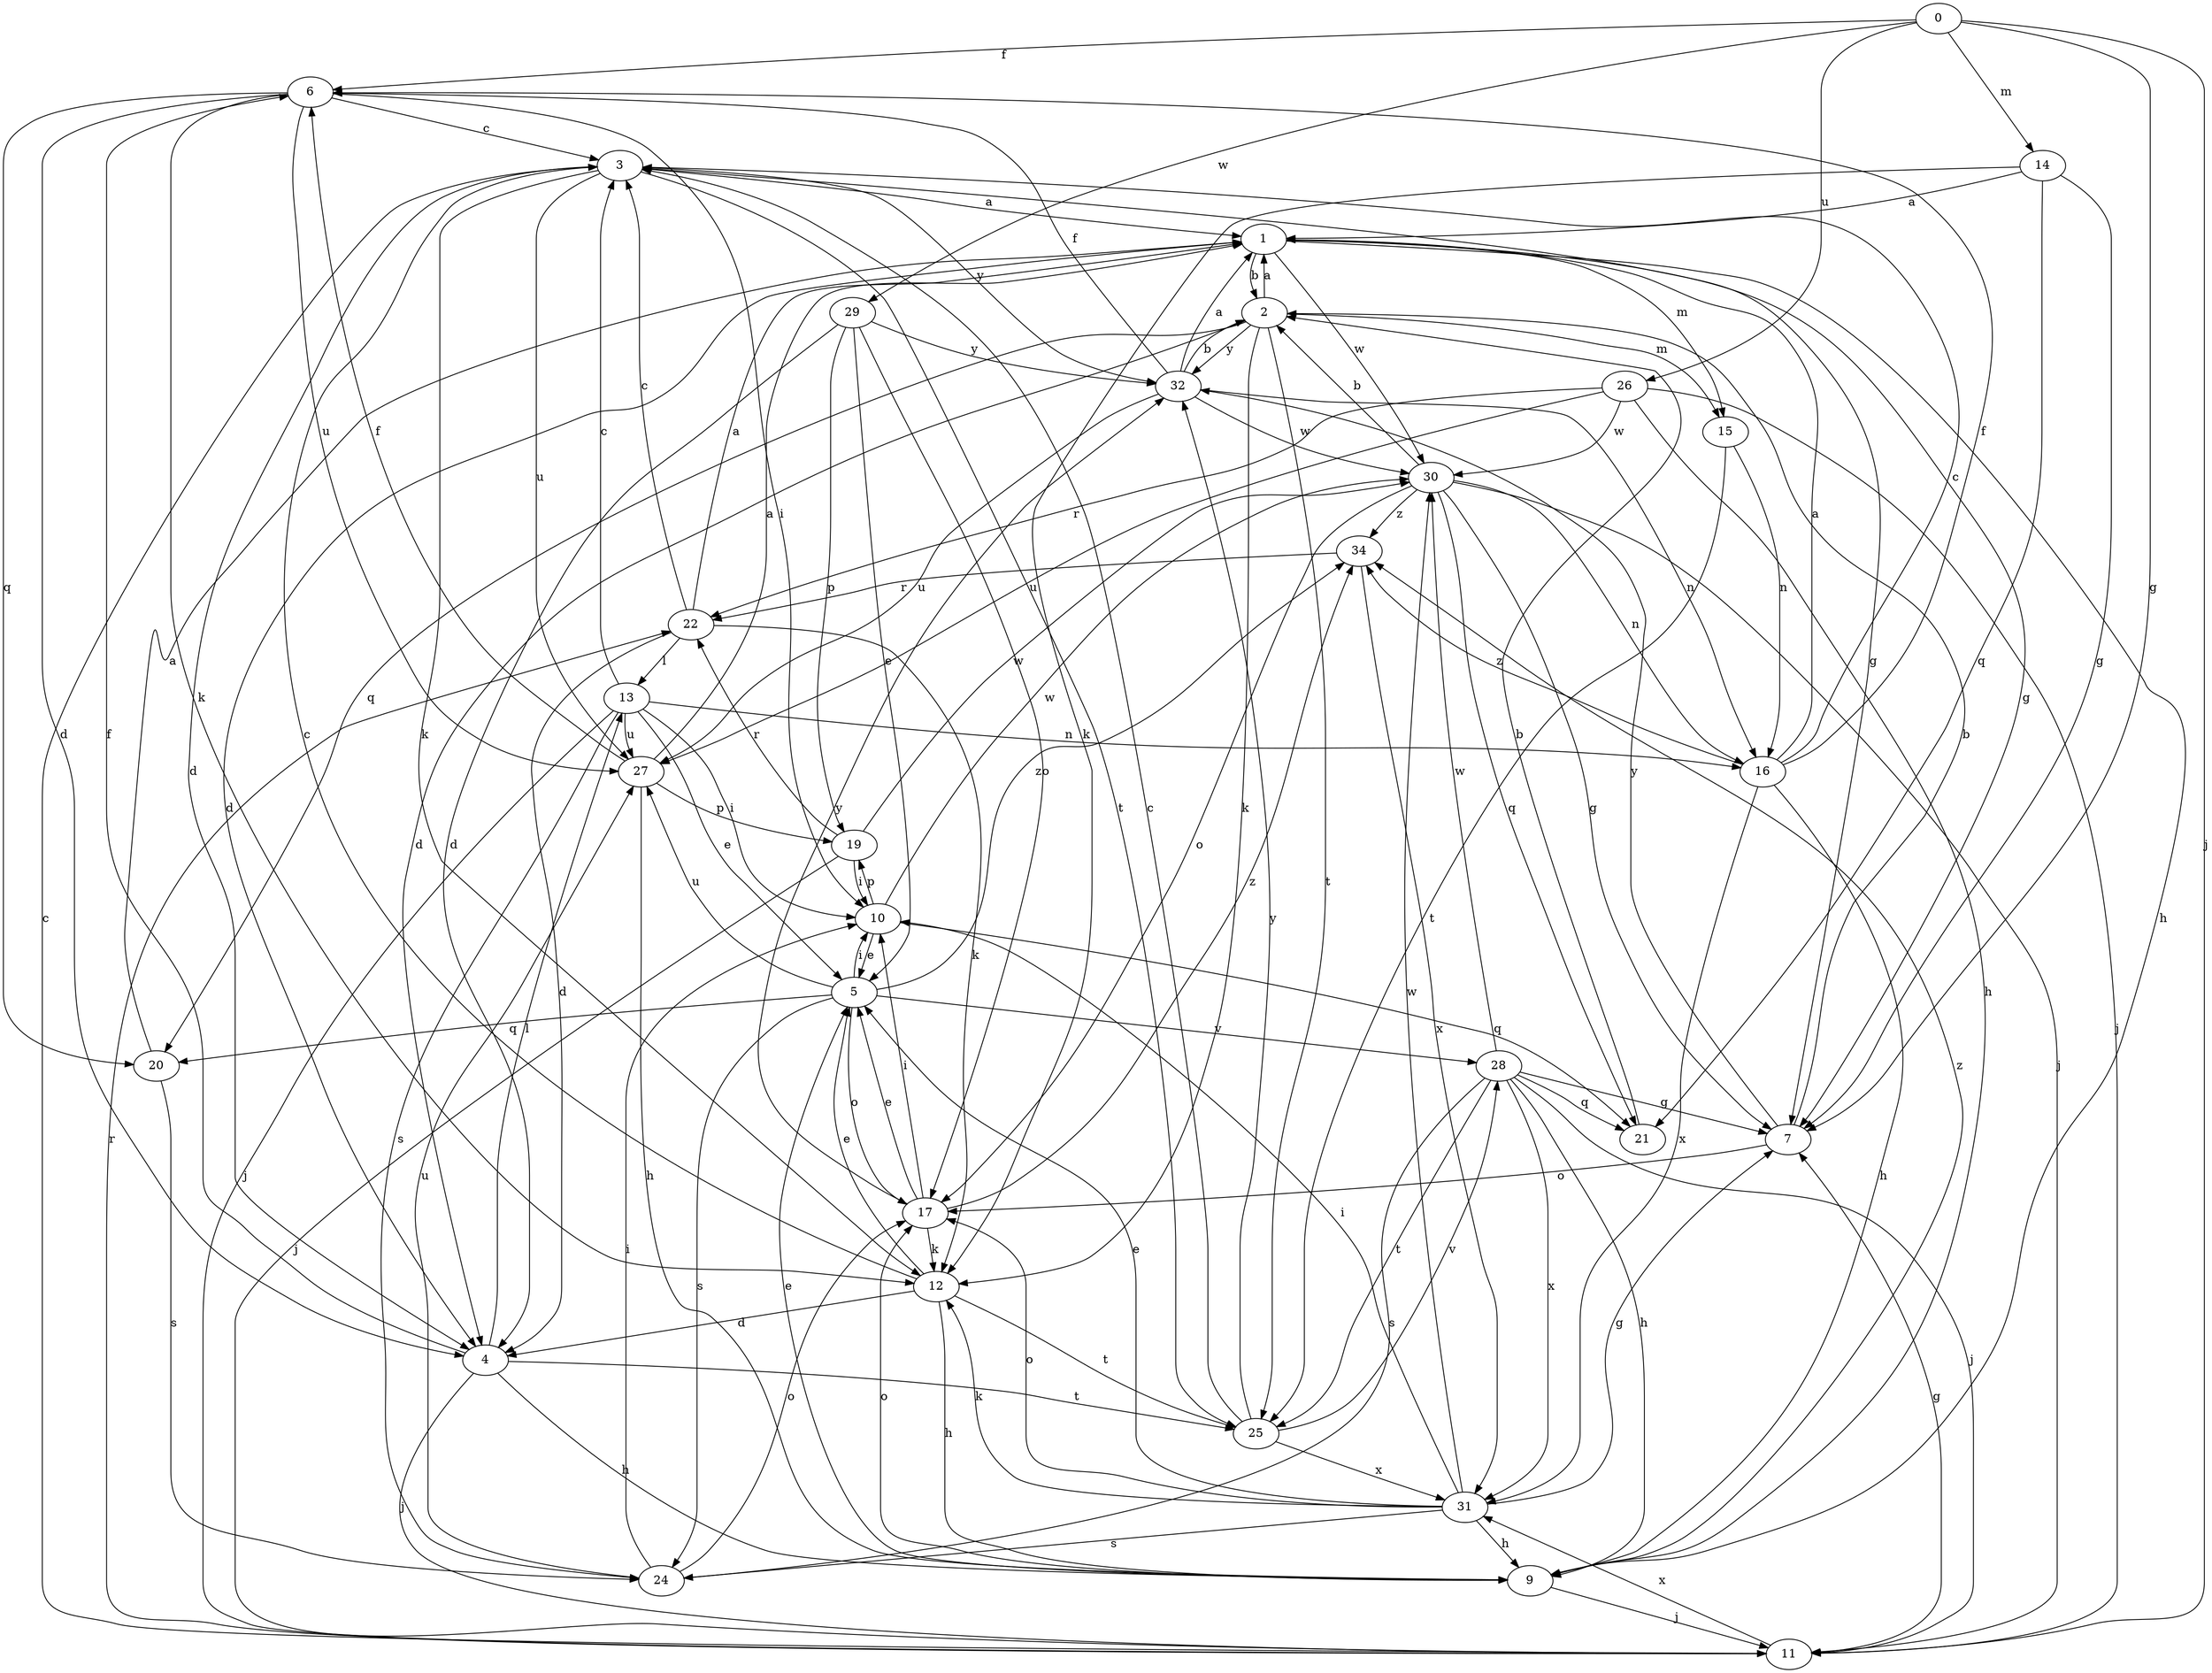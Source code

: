 strict digraph  {
0;
1;
2;
3;
4;
5;
6;
7;
9;
10;
11;
12;
13;
14;
15;
16;
17;
19;
20;
21;
22;
24;
25;
26;
27;
28;
29;
30;
31;
32;
34;
0 -> 6  [label=f];
0 -> 7  [label=g];
0 -> 11  [label=j];
0 -> 14  [label=m];
0 -> 26  [label=u];
0 -> 29  [label=w];
1 -> 2  [label=b];
1 -> 4  [label=d];
1 -> 7  [label=g];
1 -> 9  [label=h];
1 -> 15  [label=m];
1 -> 30  [label=w];
2 -> 1  [label=a];
2 -> 4  [label=d];
2 -> 12  [label=k];
2 -> 15  [label=m];
2 -> 20  [label=q];
2 -> 25  [label=t];
2 -> 32  [label=y];
3 -> 1  [label=a];
3 -> 4  [label=d];
3 -> 7  [label=g];
3 -> 12  [label=k];
3 -> 25  [label=t];
3 -> 27  [label=u];
3 -> 32  [label=y];
4 -> 6  [label=f];
4 -> 9  [label=h];
4 -> 11  [label=j];
4 -> 13  [label=l];
4 -> 25  [label=t];
5 -> 10  [label=i];
5 -> 17  [label=o];
5 -> 20  [label=q];
5 -> 24  [label=s];
5 -> 27  [label=u];
5 -> 28  [label=v];
5 -> 34  [label=z];
6 -> 3  [label=c];
6 -> 4  [label=d];
6 -> 10  [label=i];
6 -> 12  [label=k];
6 -> 20  [label=q];
6 -> 27  [label=u];
7 -> 2  [label=b];
7 -> 17  [label=o];
7 -> 32  [label=y];
9 -> 5  [label=e];
9 -> 11  [label=j];
9 -> 17  [label=o];
9 -> 34  [label=z];
10 -> 5  [label=e];
10 -> 19  [label=p];
10 -> 21  [label=q];
10 -> 30  [label=w];
11 -> 3  [label=c];
11 -> 7  [label=g];
11 -> 22  [label=r];
11 -> 31  [label=x];
12 -> 3  [label=c];
12 -> 4  [label=d];
12 -> 5  [label=e];
12 -> 9  [label=h];
12 -> 25  [label=t];
13 -> 3  [label=c];
13 -> 5  [label=e];
13 -> 10  [label=i];
13 -> 11  [label=j];
13 -> 16  [label=n];
13 -> 24  [label=s];
13 -> 27  [label=u];
14 -> 1  [label=a];
14 -> 7  [label=g];
14 -> 12  [label=k];
14 -> 21  [label=q];
15 -> 16  [label=n];
15 -> 25  [label=t];
16 -> 1  [label=a];
16 -> 3  [label=c];
16 -> 6  [label=f];
16 -> 9  [label=h];
16 -> 31  [label=x];
16 -> 34  [label=z];
17 -> 5  [label=e];
17 -> 10  [label=i];
17 -> 12  [label=k];
17 -> 32  [label=y];
17 -> 34  [label=z];
19 -> 10  [label=i];
19 -> 11  [label=j];
19 -> 22  [label=r];
19 -> 30  [label=w];
20 -> 1  [label=a];
20 -> 24  [label=s];
21 -> 2  [label=b];
22 -> 1  [label=a];
22 -> 3  [label=c];
22 -> 4  [label=d];
22 -> 12  [label=k];
22 -> 13  [label=l];
24 -> 10  [label=i];
24 -> 17  [label=o];
24 -> 27  [label=u];
25 -> 3  [label=c];
25 -> 28  [label=v];
25 -> 31  [label=x];
25 -> 32  [label=y];
26 -> 9  [label=h];
26 -> 11  [label=j];
26 -> 22  [label=r];
26 -> 27  [label=u];
26 -> 30  [label=w];
27 -> 1  [label=a];
27 -> 6  [label=f];
27 -> 9  [label=h];
27 -> 19  [label=p];
28 -> 7  [label=g];
28 -> 9  [label=h];
28 -> 11  [label=j];
28 -> 21  [label=q];
28 -> 24  [label=s];
28 -> 25  [label=t];
28 -> 30  [label=w];
28 -> 31  [label=x];
29 -> 4  [label=d];
29 -> 5  [label=e];
29 -> 17  [label=o];
29 -> 19  [label=p];
29 -> 32  [label=y];
30 -> 2  [label=b];
30 -> 7  [label=g];
30 -> 11  [label=j];
30 -> 16  [label=n];
30 -> 17  [label=o];
30 -> 21  [label=q];
30 -> 34  [label=z];
31 -> 5  [label=e];
31 -> 7  [label=g];
31 -> 9  [label=h];
31 -> 10  [label=i];
31 -> 12  [label=k];
31 -> 17  [label=o];
31 -> 24  [label=s];
31 -> 30  [label=w];
32 -> 1  [label=a];
32 -> 2  [label=b];
32 -> 6  [label=f];
32 -> 16  [label=n];
32 -> 27  [label=u];
32 -> 30  [label=w];
34 -> 22  [label=r];
34 -> 31  [label=x];
}
